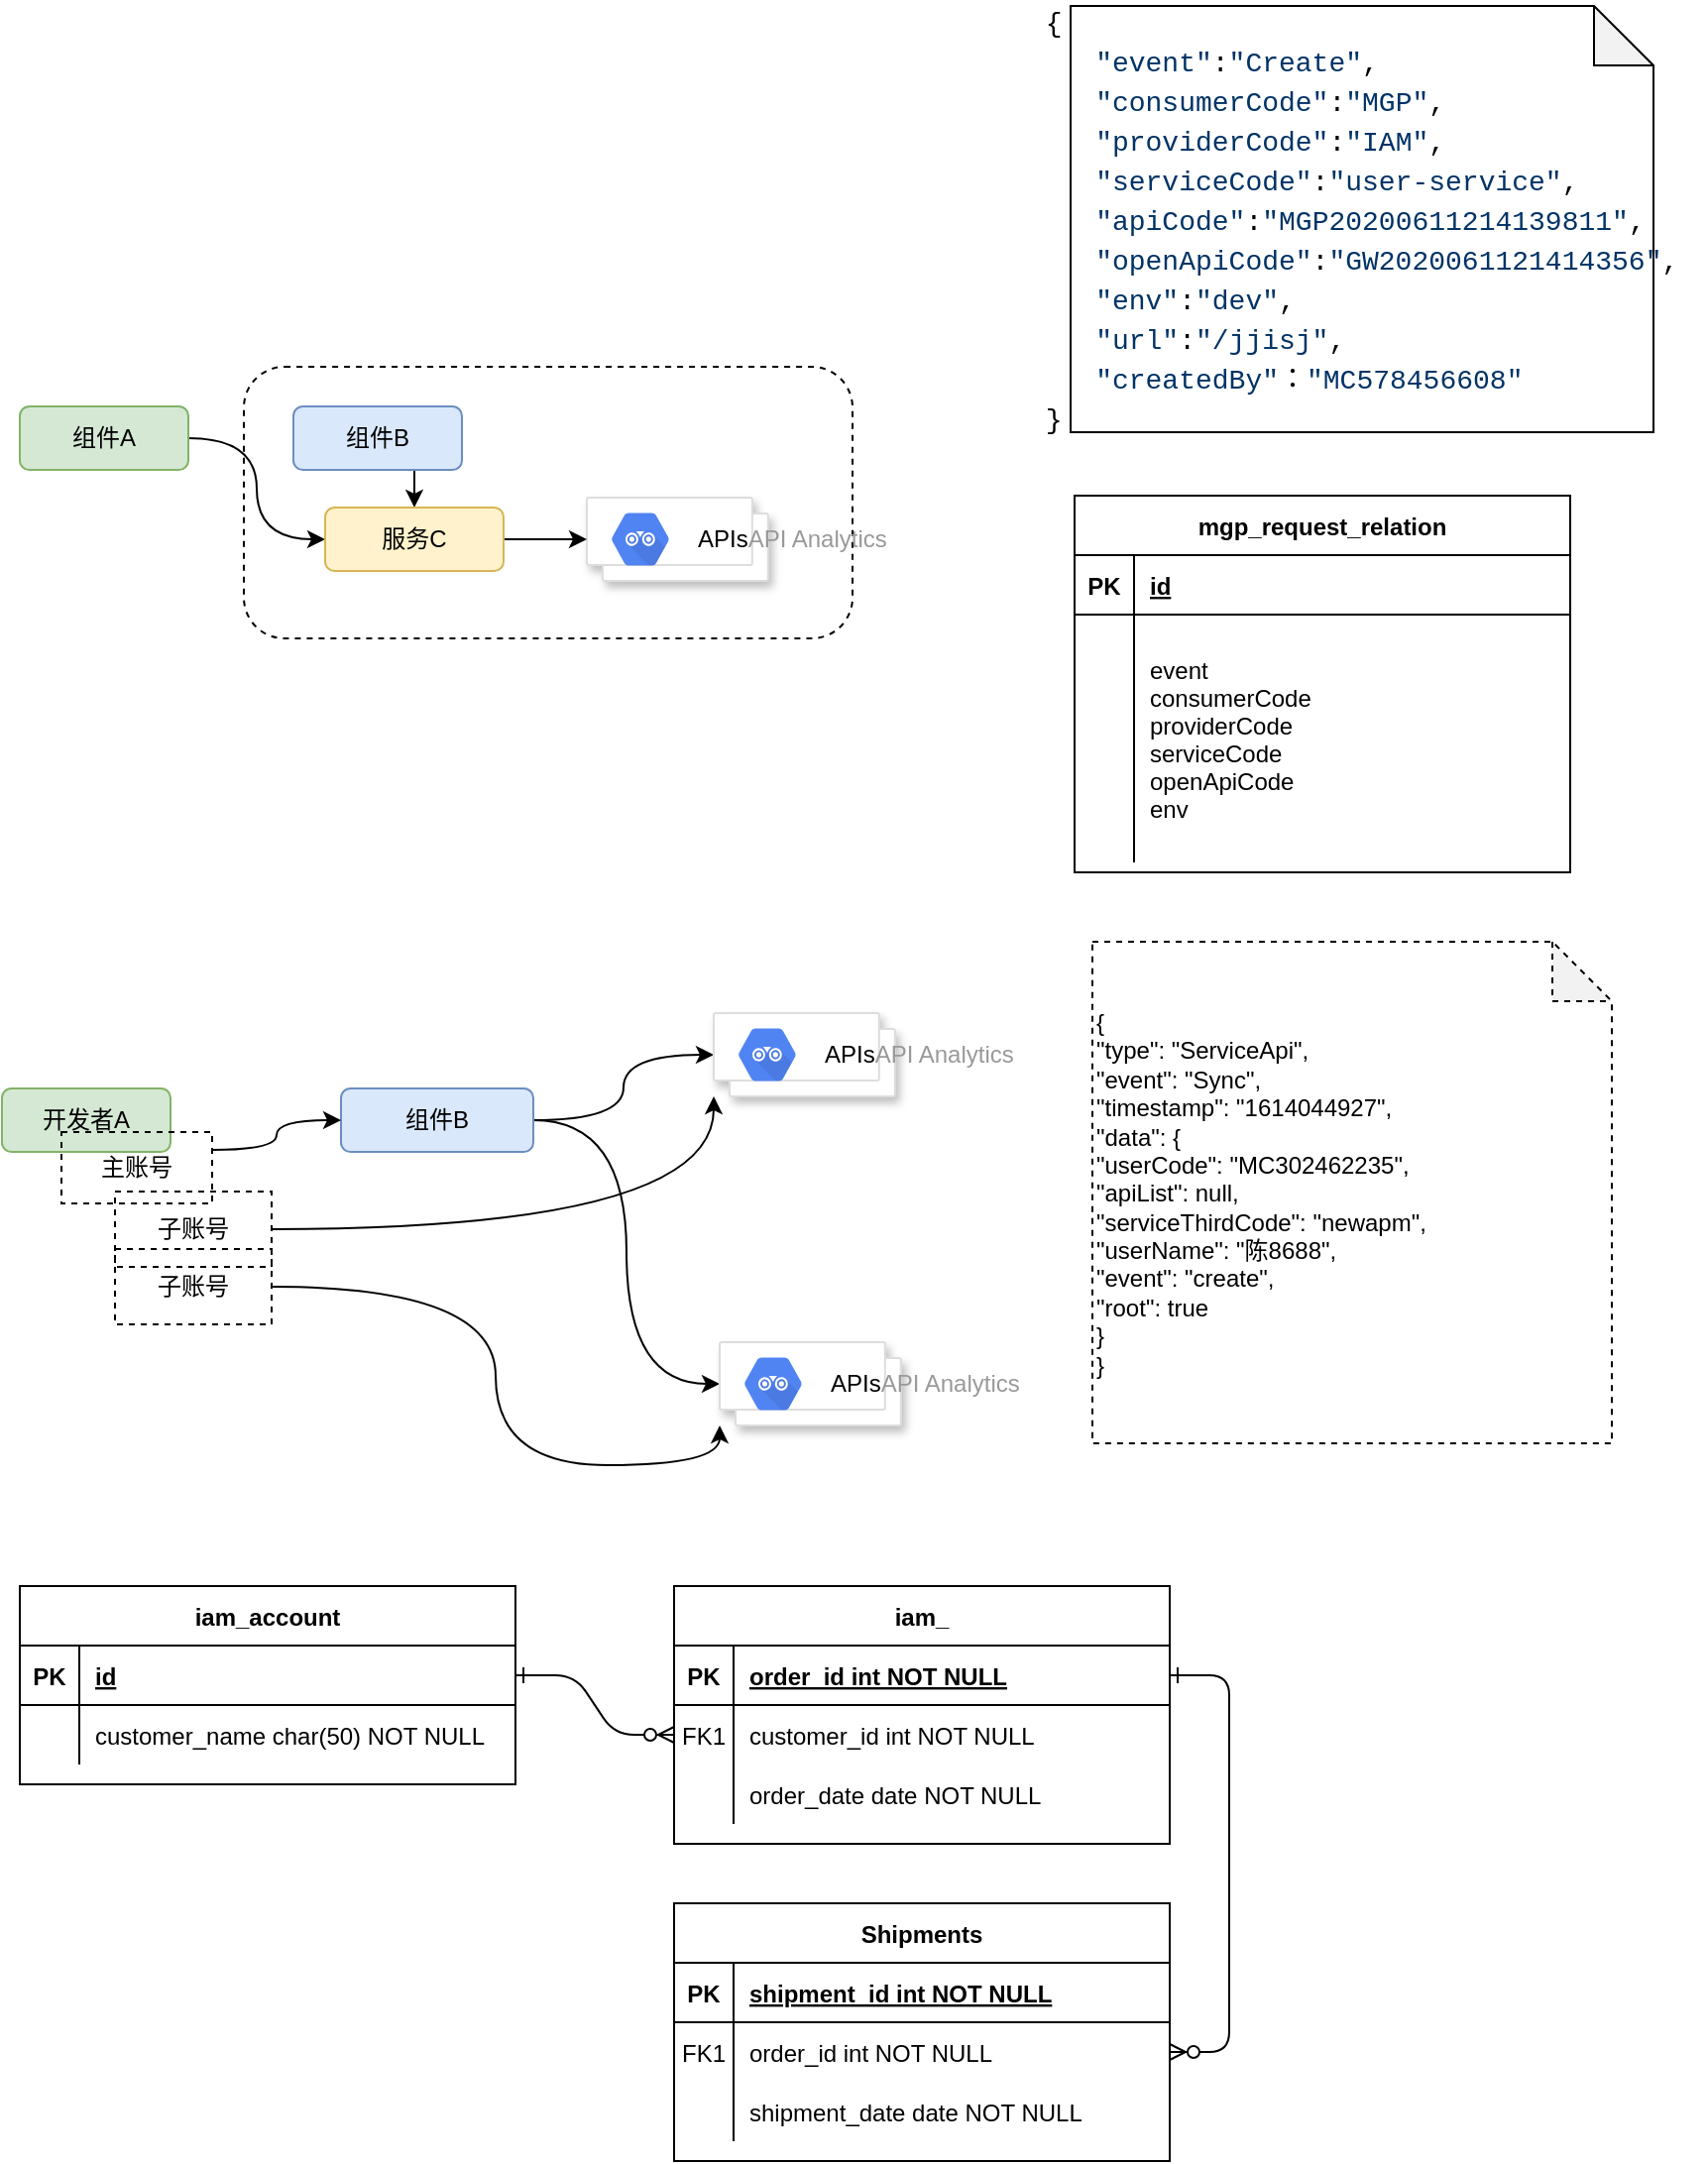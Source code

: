 <mxfile version="14.4.2" type="github">
  <diagram id="R2lEEEUBdFMjLlhIrx00" name="Page-1">
    <mxGraphModel dx="946" dy="957" grid="0" gridSize="10" guides="1" tooltips="1" connect="1" arrows="1" fold="1" page="0" pageScale="1" pageWidth="850" pageHeight="1100" math="0" shadow="0" extFonts="Permanent Marker^https://fonts.googleapis.com/css?family=Permanent+Marker">
      <root>
        <mxCell id="0" />
        <mxCell id="1" parent="0" />
        <mxCell id="GFCNHjRBVq-8XJuplZEM-17" value="" style="rounded=1;whiteSpace=wrap;html=1;fillColor=none;dashed=1;" vertex="1" parent="1">
          <mxGeometry x="157" y="12" width="307" height="137" as="geometry" />
        </mxCell>
        <mxCell id="C-vyLk0tnHw3VtMMgP7b-1" value="" style="edgeStyle=entityRelationEdgeStyle;endArrow=ERzeroToMany;startArrow=ERone;endFill=1;startFill=0;" parent="1" source="C-vyLk0tnHw3VtMMgP7b-24" target="C-vyLk0tnHw3VtMMgP7b-6" edge="1">
          <mxGeometry width="100" height="100" relative="1" as="geometry">
            <mxPoint x="264" y="1227" as="sourcePoint" />
            <mxPoint x="364" y="1127" as="targetPoint" />
          </mxGeometry>
        </mxCell>
        <mxCell id="C-vyLk0tnHw3VtMMgP7b-12" value="" style="edgeStyle=entityRelationEdgeStyle;endArrow=ERzeroToMany;startArrow=ERone;endFill=1;startFill=0;" parent="1" source="C-vyLk0tnHw3VtMMgP7b-3" target="C-vyLk0tnHw3VtMMgP7b-17" edge="1">
          <mxGeometry width="100" height="100" relative="1" as="geometry">
            <mxPoint x="324" y="687" as="sourcePoint" />
            <mxPoint x="384" y="712" as="targetPoint" />
          </mxGeometry>
        </mxCell>
        <mxCell id="C-vyLk0tnHw3VtMMgP7b-2" value="iam_" style="shape=table;startSize=30;container=1;collapsible=1;childLayout=tableLayout;fixedRows=1;rowLines=0;fontStyle=1;align=center;resizeLast=1;" parent="1" vertex="1">
          <mxGeometry x="374" y="627" width="250" height="130" as="geometry" />
        </mxCell>
        <mxCell id="C-vyLk0tnHw3VtMMgP7b-3" value="" style="shape=partialRectangle;collapsible=0;dropTarget=0;pointerEvents=0;fillColor=none;points=[[0,0.5],[1,0.5]];portConstraint=eastwest;top=0;left=0;right=0;bottom=1;" parent="C-vyLk0tnHw3VtMMgP7b-2" vertex="1">
          <mxGeometry y="30" width="250" height="30" as="geometry" />
        </mxCell>
        <mxCell id="C-vyLk0tnHw3VtMMgP7b-4" value="PK" style="shape=partialRectangle;overflow=hidden;connectable=0;fillColor=none;top=0;left=0;bottom=0;right=0;fontStyle=1;" parent="C-vyLk0tnHw3VtMMgP7b-3" vertex="1">
          <mxGeometry width="30" height="30" as="geometry" />
        </mxCell>
        <mxCell id="C-vyLk0tnHw3VtMMgP7b-5" value="order_id int NOT NULL " style="shape=partialRectangle;overflow=hidden;connectable=0;fillColor=none;top=0;left=0;bottom=0;right=0;align=left;spacingLeft=6;fontStyle=5;" parent="C-vyLk0tnHw3VtMMgP7b-3" vertex="1">
          <mxGeometry x="30" width="220" height="30" as="geometry" />
        </mxCell>
        <mxCell id="C-vyLk0tnHw3VtMMgP7b-6" value="" style="shape=partialRectangle;collapsible=0;dropTarget=0;pointerEvents=0;fillColor=none;points=[[0,0.5],[1,0.5]];portConstraint=eastwest;top=0;left=0;right=0;bottom=0;" parent="C-vyLk0tnHw3VtMMgP7b-2" vertex="1">
          <mxGeometry y="60" width="250" height="30" as="geometry" />
        </mxCell>
        <mxCell id="C-vyLk0tnHw3VtMMgP7b-7" value="FK1" style="shape=partialRectangle;overflow=hidden;connectable=0;fillColor=none;top=0;left=0;bottom=0;right=0;" parent="C-vyLk0tnHw3VtMMgP7b-6" vertex="1">
          <mxGeometry width="30" height="30" as="geometry" />
        </mxCell>
        <mxCell id="C-vyLk0tnHw3VtMMgP7b-8" value="customer_id int NOT NULL" style="shape=partialRectangle;overflow=hidden;connectable=0;fillColor=none;top=0;left=0;bottom=0;right=0;align=left;spacingLeft=6;" parent="C-vyLk0tnHw3VtMMgP7b-6" vertex="1">
          <mxGeometry x="30" width="220" height="30" as="geometry" />
        </mxCell>
        <mxCell id="C-vyLk0tnHw3VtMMgP7b-9" value="" style="shape=partialRectangle;collapsible=0;dropTarget=0;pointerEvents=0;fillColor=none;points=[[0,0.5],[1,0.5]];portConstraint=eastwest;top=0;left=0;right=0;bottom=0;" parent="C-vyLk0tnHw3VtMMgP7b-2" vertex="1">
          <mxGeometry y="90" width="250" height="30" as="geometry" />
        </mxCell>
        <mxCell id="C-vyLk0tnHw3VtMMgP7b-10" value="" style="shape=partialRectangle;overflow=hidden;connectable=0;fillColor=none;top=0;left=0;bottom=0;right=0;" parent="C-vyLk0tnHw3VtMMgP7b-9" vertex="1">
          <mxGeometry width="30" height="30" as="geometry" />
        </mxCell>
        <mxCell id="C-vyLk0tnHw3VtMMgP7b-11" value="order_date date NOT NULL" style="shape=partialRectangle;overflow=hidden;connectable=0;fillColor=none;top=0;left=0;bottom=0;right=0;align=left;spacingLeft=6;" parent="C-vyLk0tnHw3VtMMgP7b-9" vertex="1">
          <mxGeometry x="30" width="220" height="30" as="geometry" />
        </mxCell>
        <mxCell id="C-vyLk0tnHw3VtMMgP7b-13" value="Shipments" style="shape=table;startSize=30;container=1;collapsible=1;childLayout=tableLayout;fixedRows=1;rowLines=0;fontStyle=1;align=center;resizeLast=1;" parent="1" vertex="1">
          <mxGeometry x="374" y="787" width="250" height="130" as="geometry" />
        </mxCell>
        <mxCell id="C-vyLk0tnHw3VtMMgP7b-14" value="" style="shape=partialRectangle;collapsible=0;dropTarget=0;pointerEvents=0;fillColor=none;points=[[0,0.5],[1,0.5]];portConstraint=eastwest;top=0;left=0;right=0;bottom=1;" parent="C-vyLk0tnHw3VtMMgP7b-13" vertex="1">
          <mxGeometry y="30" width="250" height="30" as="geometry" />
        </mxCell>
        <mxCell id="C-vyLk0tnHw3VtMMgP7b-15" value="PK" style="shape=partialRectangle;overflow=hidden;connectable=0;fillColor=none;top=0;left=0;bottom=0;right=0;fontStyle=1;" parent="C-vyLk0tnHw3VtMMgP7b-14" vertex="1">
          <mxGeometry width="30" height="30" as="geometry" />
        </mxCell>
        <mxCell id="C-vyLk0tnHw3VtMMgP7b-16" value="shipment_id int NOT NULL " style="shape=partialRectangle;overflow=hidden;connectable=0;fillColor=none;top=0;left=0;bottom=0;right=0;align=left;spacingLeft=6;fontStyle=5;" parent="C-vyLk0tnHw3VtMMgP7b-14" vertex="1">
          <mxGeometry x="30" width="220" height="30" as="geometry" />
        </mxCell>
        <mxCell id="C-vyLk0tnHw3VtMMgP7b-17" value="" style="shape=partialRectangle;collapsible=0;dropTarget=0;pointerEvents=0;fillColor=none;points=[[0,0.5],[1,0.5]];portConstraint=eastwest;top=0;left=0;right=0;bottom=0;" parent="C-vyLk0tnHw3VtMMgP7b-13" vertex="1">
          <mxGeometry y="60" width="250" height="30" as="geometry" />
        </mxCell>
        <mxCell id="C-vyLk0tnHw3VtMMgP7b-18" value="FK1" style="shape=partialRectangle;overflow=hidden;connectable=0;fillColor=none;top=0;left=0;bottom=0;right=0;" parent="C-vyLk0tnHw3VtMMgP7b-17" vertex="1">
          <mxGeometry width="30" height="30" as="geometry" />
        </mxCell>
        <mxCell id="C-vyLk0tnHw3VtMMgP7b-19" value="order_id int NOT NULL" style="shape=partialRectangle;overflow=hidden;connectable=0;fillColor=none;top=0;left=0;bottom=0;right=0;align=left;spacingLeft=6;" parent="C-vyLk0tnHw3VtMMgP7b-17" vertex="1">
          <mxGeometry x="30" width="220" height="30" as="geometry" />
        </mxCell>
        <mxCell id="C-vyLk0tnHw3VtMMgP7b-20" value="" style="shape=partialRectangle;collapsible=0;dropTarget=0;pointerEvents=0;fillColor=none;points=[[0,0.5],[1,0.5]];portConstraint=eastwest;top=0;left=0;right=0;bottom=0;" parent="C-vyLk0tnHw3VtMMgP7b-13" vertex="1">
          <mxGeometry y="90" width="250" height="30" as="geometry" />
        </mxCell>
        <mxCell id="C-vyLk0tnHw3VtMMgP7b-21" value="" style="shape=partialRectangle;overflow=hidden;connectable=0;fillColor=none;top=0;left=0;bottom=0;right=0;" parent="C-vyLk0tnHw3VtMMgP7b-20" vertex="1">
          <mxGeometry width="30" height="30" as="geometry" />
        </mxCell>
        <mxCell id="C-vyLk0tnHw3VtMMgP7b-22" value="shipment_date date NOT NULL" style="shape=partialRectangle;overflow=hidden;connectable=0;fillColor=none;top=0;left=0;bottom=0;right=0;align=left;spacingLeft=6;" parent="C-vyLk0tnHw3VtMMgP7b-20" vertex="1">
          <mxGeometry x="30" width="220" height="30" as="geometry" />
        </mxCell>
        <mxCell id="C-vyLk0tnHw3VtMMgP7b-23" value="iam_account" style="shape=table;startSize=30;container=1;collapsible=1;childLayout=tableLayout;fixedRows=1;rowLines=0;fontStyle=1;align=center;resizeLast=1;" parent="1" vertex="1">
          <mxGeometry x="44" y="627" width="250" height="100" as="geometry" />
        </mxCell>
        <mxCell id="C-vyLk0tnHw3VtMMgP7b-24" value="" style="shape=partialRectangle;collapsible=0;dropTarget=0;pointerEvents=0;fillColor=none;points=[[0,0.5],[1,0.5]];portConstraint=eastwest;top=0;left=0;right=0;bottom=1;" parent="C-vyLk0tnHw3VtMMgP7b-23" vertex="1">
          <mxGeometry y="30" width="250" height="30" as="geometry" />
        </mxCell>
        <mxCell id="C-vyLk0tnHw3VtMMgP7b-25" value="PK" style="shape=partialRectangle;overflow=hidden;connectable=0;fillColor=none;top=0;left=0;bottom=0;right=0;fontStyle=1;" parent="C-vyLk0tnHw3VtMMgP7b-24" vertex="1">
          <mxGeometry width="30" height="30" as="geometry" />
        </mxCell>
        <mxCell id="C-vyLk0tnHw3VtMMgP7b-26" value="id" style="shape=partialRectangle;overflow=hidden;connectable=0;fillColor=none;top=0;left=0;bottom=0;right=0;align=left;spacingLeft=6;fontStyle=5;" parent="C-vyLk0tnHw3VtMMgP7b-24" vertex="1">
          <mxGeometry x="30" width="220" height="30" as="geometry" />
        </mxCell>
        <mxCell id="C-vyLk0tnHw3VtMMgP7b-27" value="" style="shape=partialRectangle;collapsible=0;dropTarget=0;pointerEvents=0;fillColor=none;points=[[0,0.5],[1,0.5]];portConstraint=eastwest;top=0;left=0;right=0;bottom=0;" parent="C-vyLk0tnHw3VtMMgP7b-23" vertex="1">
          <mxGeometry y="60" width="250" height="30" as="geometry" />
        </mxCell>
        <mxCell id="C-vyLk0tnHw3VtMMgP7b-28" value="" style="shape=partialRectangle;overflow=hidden;connectable=0;fillColor=none;top=0;left=0;bottom=0;right=0;" parent="C-vyLk0tnHw3VtMMgP7b-27" vertex="1">
          <mxGeometry width="30" height="30" as="geometry" />
        </mxCell>
        <mxCell id="C-vyLk0tnHw3VtMMgP7b-29" value="customer_name char(50) NOT NULL" style="shape=partialRectangle;overflow=hidden;connectable=0;fillColor=none;top=0;left=0;bottom=0;right=0;align=left;spacingLeft=6;" parent="C-vyLk0tnHw3VtMMgP7b-27" vertex="1">
          <mxGeometry x="30" width="220" height="30" as="geometry" />
        </mxCell>
        <mxCell id="GFCNHjRBVq-8XJuplZEM-13" style="edgeStyle=orthogonalEdgeStyle;orthogonalLoop=1;jettySize=auto;html=1;exitX=1;exitY=0.5;exitDx=0;exitDy=0;entryX=0;entryY=0.5;entryDx=0;entryDy=0;curved=1;" edge="1" parent="1" source="GFCNHjRBVq-8XJuplZEM-1" target="GFCNHjRBVq-8XJuplZEM-12">
          <mxGeometry relative="1" as="geometry" />
        </mxCell>
        <mxCell id="GFCNHjRBVq-8XJuplZEM-1" value="组件A" style="rounded=1;whiteSpace=wrap;html=1;fillColor=#d5e8d4;strokeColor=#82b366;" vertex="1" parent="1">
          <mxGeometry x="44" y="32" width="85" height="32" as="geometry" />
        </mxCell>
        <mxCell id="GFCNHjRBVq-8XJuplZEM-14" style="edgeStyle=orthogonalEdgeStyle;rounded=0;orthogonalLoop=1;jettySize=auto;html=1;exitX=0.5;exitY=1;exitDx=0;exitDy=0;entryX=0.5;entryY=0;entryDx=0;entryDy=0;" edge="1" parent="1" source="GFCNHjRBVq-8XJuplZEM-5" target="GFCNHjRBVq-8XJuplZEM-12">
          <mxGeometry relative="1" as="geometry" />
        </mxCell>
        <mxCell id="GFCNHjRBVq-8XJuplZEM-5" value="组件B" style="rounded=1;whiteSpace=wrap;html=1;fillColor=#dae8fc;strokeColor=#6c8ebf;" vertex="1" parent="1">
          <mxGeometry x="182" y="32" width="85" height="32" as="geometry" />
        </mxCell>
        <mxCell id="GFCNHjRBVq-8XJuplZEM-8" value="" style="shape=mxgraph.gcp2.doubleRect;strokeColor=#dddddd;shadow=1;strokeWidth=1;" vertex="1" parent="1">
          <mxGeometry x="330" y="78" width="91.41" height="42" as="geometry" />
        </mxCell>
        <mxCell id="GFCNHjRBVq-8XJuplZEM-9" value="&lt;font color=&quot;#000000&quot;&gt;APIs&lt;/font&gt;API Analytics" style="dashed=0;connectable=0;html=1;fillColor=#5184F3;strokeColor=none;shape=mxgraph.gcp2.hexIcon;prIcon=api_analytics;part=1;labelPosition=right;verticalLabelPosition=middle;align=left;verticalAlign=middle;spacingLeft=5;fontColor=#999999;fontSize=12;" vertex="1" parent="GFCNHjRBVq-8XJuplZEM-8">
          <mxGeometry y="0.5" width="44" height="39" relative="1" as="geometry">
            <mxPoint x="5" y="-19.5" as="offset" />
          </mxGeometry>
        </mxCell>
        <mxCell id="GFCNHjRBVq-8XJuplZEM-15" style="edgeStyle=orthogonalEdgeStyle;rounded=0;orthogonalLoop=1;jettySize=auto;html=1;" edge="1" parent="1" source="GFCNHjRBVq-8XJuplZEM-12" target="GFCNHjRBVq-8XJuplZEM-8">
          <mxGeometry relative="1" as="geometry" />
        </mxCell>
        <mxCell id="GFCNHjRBVq-8XJuplZEM-12" value="服务C" style="rounded=1;whiteSpace=wrap;html=1;fillColor=#fff2cc;strokeColor=#d6b656;" vertex="1" parent="1">
          <mxGeometry x="198" y="83" width="90" height="32" as="geometry" />
        </mxCell>
        <mxCell id="GFCNHjRBVq-8XJuplZEM-16" value="&lt;div class=&quot;line number1 index0 alt2&quot; style=&quot;margin: 0px ; padding: 0px 1em ; border-radius: 0px ; background-image: none ; border: 0px ; float: none ; height: auto ; line-height: 20px ; outline: 0px ; overflow: visible ; position: static ; text-align: left ; vertical-align: baseline ; width: auto ; box-sizing: content-box ; font-family: &amp;#34;consolas&amp;#34; , &amp;#34;bitstream vera sans mono&amp;#34; , &amp;#34;courier new&amp;#34; , &amp;#34;courier&amp;#34; , monospace ; font-size: 14px ; min-height: inherit ; color: rgb(51 , 51 , 51)&quot;&gt;&lt;code class=&quot;js plain&quot; style=&quot;font-family: &amp;#34;consolas&amp;#34; , &amp;#34;bitstream vera sans mono&amp;#34; , &amp;#34;courier new&amp;#34; , &amp;#34;courier&amp;#34; , monospace ; border-radius: 0px ; background: none ; border: 0px ; float: none ; height: auto ; line-height: 20px ; margin: 0px ; outline: 0px ; overflow: visible ; padding: 0px ; position: static ; vertical-align: baseline ; width: auto ; box-sizing: content-box ; min-height: inherit ; color: rgb(0 , 0 , 0)&quot;&gt;{&lt;/code&gt;&lt;/div&gt;&lt;div class=&quot;line number2 index1 alt1&quot; style=&quot;margin: 0px ; padding: 0px 1em ; border-radius: 0px ; background-image: none ; border: 0px ; float: none ; height: auto ; line-height: 20px ; outline: 0px ; overflow: visible ; position: static ; text-align: left ; vertical-align: baseline ; width: auto ; box-sizing: content-box ; font-family: &amp;#34;consolas&amp;#34; , &amp;#34;bitstream vera sans mono&amp;#34; , &amp;#34;courier new&amp;#34; , &amp;#34;courier&amp;#34; , monospace ; font-size: 14px ; min-height: inherit ; color: rgb(51 , 51 , 51)&quot;&gt;&lt;code class=&quot;js spaces&quot; style=&quot;font-family: &amp;#34;consolas&amp;#34; , &amp;#34;bitstream vera sans mono&amp;#34; , &amp;#34;courier new&amp;#34; , &amp;#34;courier&amp;#34; , monospace ; border-radius: 0px ; background: none ; border: 0px ; float: none ; height: auto ; line-height: 20px ; margin: 0px ; outline: 0px ; overflow: visible ; padding: 0px ; position: static ; vertical-align: baseline ; width: auto ; box-sizing: content-box ; min-height: inherit&quot;&gt;&amp;nbsp;&amp;nbsp;&amp;nbsp;&lt;/code&gt;&lt;code class=&quot;js string&quot; style=&quot;font-family: &amp;#34;consolas&amp;#34; , &amp;#34;bitstream vera sans mono&amp;#34; , &amp;#34;courier new&amp;#34; , &amp;#34;courier&amp;#34; , monospace ; border-radius: 0px ; background: none ; border: 0px ; float: none ; height: auto ; line-height: 20px ; margin: 0px ; outline: 0px ; overflow: visible ; padding: 0px ; position: static ; vertical-align: baseline ; width: auto ; box-sizing: content-box ; min-height: inherit ; color: rgb(0 , 51 , 102)&quot;&gt;&quot;event&quot;&lt;/code&gt;&lt;code class=&quot;js plain&quot; style=&quot;font-family: &amp;#34;consolas&amp;#34; , &amp;#34;bitstream vera sans mono&amp;#34; , &amp;#34;courier new&amp;#34; , &amp;#34;courier&amp;#34; , monospace ; border-radius: 0px ; background: none ; border: 0px ; float: none ; height: auto ; line-height: 20px ; margin: 0px ; outline: 0px ; overflow: visible ; padding: 0px ; position: static ; vertical-align: baseline ; width: auto ; box-sizing: content-box ; min-height: inherit ; color: rgb(0 , 0 , 0)&quot;&gt;:&lt;/code&gt;&lt;code class=&quot;js string&quot; style=&quot;font-family: &amp;#34;consolas&amp;#34; , &amp;#34;bitstream vera sans mono&amp;#34; , &amp;#34;courier new&amp;#34; , &amp;#34;courier&amp;#34; , monospace ; border-radius: 0px ; background: none ; border: 0px ; float: none ; height: auto ; line-height: 20px ; margin: 0px ; outline: 0px ; overflow: visible ; padding: 0px ; position: static ; vertical-align: baseline ; width: auto ; box-sizing: content-box ; min-height: inherit ; color: rgb(0 , 51 , 102)&quot;&gt;&quot;Create&quot;&lt;/code&gt;&lt;code class=&quot;js plain&quot; style=&quot;font-family: &amp;#34;consolas&amp;#34; , &amp;#34;bitstream vera sans mono&amp;#34; , &amp;#34;courier new&amp;#34; , &amp;#34;courier&amp;#34; , monospace ; border-radius: 0px ; background: none ; border: 0px ; float: none ; height: auto ; line-height: 20px ; margin: 0px ; outline: 0px ; overflow: visible ; padding: 0px ; position: static ; vertical-align: baseline ; width: auto ; box-sizing: content-box ; min-height: inherit ; color: rgb(0 , 0 , 0)&quot;&gt;,&lt;/code&gt;&lt;/div&gt;&lt;div class=&quot;line number3 index2 alt2&quot; style=&quot;margin: 0px ; padding: 0px 1em ; border-radius: 0px ; background-image: none ; border: 0px ; float: none ; height: auto ; line-height: 20px ; outline: 0px ; overflow: visible ; position: static ; text-align: left ; vertical-align: baseline ; width: auto ; box-sizing: content-box ; font-family: &amp;#34;consolas&amp;#34; , &amp;#34;bitstream vera sans mono&amp;#34; , &amp;#34;courier new&amp;#34; , &amp;#34;courier&amp;#34; , monospace ; font-size: 14px ; min-height: inherit ; color: rgb(51 , 51 , 51)&quot;&gt;&lt;code class=&quot;js spaces&quot; style=&quot;font-family: &amp;#34;consolas&amp;#34; , &amp;#34;bitstream vera sans mono&amp;#34; , &amp;#34;courier new&amp;#34; , &amp;#34;courier&amp;#34; , monospace ; border-radius: 0px ; background: none ; border: 0px ; float: none ; height: auto ; line-height: 20px ; margin: 0px ; outline: 0px ; overflow: visible ; padding: 0px ; position: static ; vertical-align: baseline ; width: auto ; box-sizing: content-box ; min-height: inherit&quot;&gt;&amp;nbsp;&amp;nbsp;&amp;nbsp;&lt;/code&gt;&lt;code class=&quot;js string&quot; style=&quot;font-family: &amp;#34;consolas&amp;#34; , &amp;#34;bitstream vera sans mono&amp;#34; , &amp;#34;courier new&amp;#34; , &amp;#34;courier&amp;#34; , monospace ; border-radius: 0px ; background: none ; border: 0px ; float: none ; height: auto ; line-height: 20px ; margin: 0px ; outline: 0px ; overflow: visible ; padding: 0px ; position: static ; vertical-align: baseline ; width: auto ; box-sizing: content-box ; min-height: inherit ; color: rgb(0 , 51 , 102)&quot;&gt;&quot;consumerCode&quot;&lt;/code&gt;&lt;code class=&quot;js plain&quot; style=&quot;font-family: &amp;#34;consolas&amp;#34; , &amp;#34;bitstream vera sans mono&amp;#34; , &amp;#34;courier new&amp;#34; , &amp;#34;courier&amp;#34; , monospace ; border-radius: 0px ; background: none ; border: 0px ; float: none ; height: auto ; line-height: 20px ; margin: 0px ; outline: 0px ; overflow: visible ; padding: 0px ; position: static ; vertical-align: baseline ; width: auto ; box-sizing: content-box ; min-height: inherit ; color: rgb(0 , 0 , 0)&quot;&gt;:&lt;/code&gt;&lt;code class=&quot;js string&quot; style=&quot;font-family: &amp;#34;consolas&amp;#34; , &amp;#34;bitstream vera sans mono&amp;#34; , &amp;#34;courier new&amp;#34; , &amp;#34;courier&amp;#34; , monospace ; border-radius: 0px ; background: none ; border: 0px ; float: none ; height: auto ; line-height: 20px ; margin: 0px ; outline: 0px ; overflow: visible ; padding: 0px ; position: static ; vertical-align: baseline ; width: auto ; box-sizing: content-box ; min-height: inherit ; color: rgb(0 , 51 , 102)&quot;&gt;&quot;MGP&quot;&lt;/code&gt;&lt;code class=&quot;js plain&quot; style=&quot;font-family: &amp;#34;consolas&amp;#34; , &amp;#34;bitstream vera sans mono&amp;#34; , &amp;#34;courier new&amp;#34; , &amp;#34;courier&amp;#34; , monospace ; border-radius: 0px ; background: none ; border: 0px ; float: none ; height: auto ; line-height: 20px ; margin: 0px ; outline: 0px ; overflow: visible ; padding: 0px ; position: static ; vertical-align: baseline ; width: auto ; box-sizing: content-box ; min-height: inherit ; color: rgb(0 , 0 , 0)&quot;&gt;,&lt;/code&gt;&lt;/div&gt;&lt;div class=&quot;line number4 index3 alt1&quot; style=&quot;margin: 0px ; padding: 0px 1em ; border-radius: 0px ; background-image: none ; border: 0px ; float: none ; height: auto ; line-height: 20px ; outline: 0px ; overflow: visible ; position: static ; text-align: left ; vertical-align: baseline ; width: auto ; box-sizing: content-box ; font-family: &amp;#34;consolas&amp;#34; , &amp;#34;bitstream vera sans mono&amp;#34; , &amp;#34;courier new&amp;#34; , &amp;#34;courier&amp;#34; , monospace ; font-size: 14px ; min-height: inherit ; color: rgb(51 , 51 , 51)&quot;&gt;&lt;code class=&quot;js spaces&quot; style=&quot;font-family: &amp;#34;consolas&amp;#34; , &amp;#34;bitstream vera sans mono&amp;#34; , &amp;#34;courier new&amp;#34; , &amp;#34;courier&amp;#34; , monospace ; border-radius: 0px ; background: none ; border: 0px ; float: none ; height: auto ; line-height: 20px ; margin: 0px ; outline: 0px ; overflow: visible ; padding: 0px ; position: static ; vertical-align: baseline ; width: auto ; box-sizing: content-box ; min-height: inherit&quot;&gt;&amp;nbsp;&amp;nbsp;&amp;nbsp;&lt;/code&gt;&lt;code class=&quot;js string&quot; style=&quot;font-family: &amp;#34;consolas&amp;#34; , &amp;#34;bitstream vera sans mono&amp;#34; , &amp;#34;courier new&amp;#34; , &amp;#34;courier&amp;#34; , monospace ; border-radius: 0px ; background: none ; border: 0px ; float: none ; height: auto ; line-height: 20px ; margin: 0px ; outline: 0px ; overflow: visible ; padding: 0px ; position: static ; vertical-align: baseline ; width: auto ; box-sizing: content-box ; min-height: inherit ; color: rgb(0 , 51 , 102)&quot;&gt;&quot;providerCode&quot;&lt;/code&gt;&lt;code class=&quot;js plain&quot; style=&quot;font-family: &amp;#34;consolas&amp;#34; , &amp;#34;bitstream vera sans mono&amp;#34; , &amp;#34;courier new&amp;#34; , &amp;#34;courier&amp;#34; , monospace ; border-radius: 0px ; background: none ; border: 0px ; float: none ; height: auto ; line-height: 20px ; margin: 0px ; outline: 0px ; overflow: visible ; padding: 0px ; position: static ; vertical-align: baseline ; width: auto ; box-sizing: content-box ; min-height: inherit ; color: rgb(0 , 0 , 0)&quot;&gt;:&lt;/code&gt;&lt;code class=&quot;js string&quot; style=&quot;font-family: &amp;#34;consolas&amp;#34; , &amp;#34;bitstream vera sans mono&amp;#34; , &amp;#34;courier new&amp;#34; , &amp;#34;courier&amp;#34; , monospace ; border-radius: 0px ; background: none ; border: 0px ; float: none ; height: auto ; line-height: 20px ; margin: 0px ; outline: 0px ; overflow: visible ; padding: 0px ; position: static ; vertical-align: baseline ; width: auto ; box-sizing: content-box ; min-height: inherit ; color: rgb(0 , 51 , 102)&quot;&gt;&quot;IAM&quot;&lt;/code&gt;&lt;code class=&quot;js plain&quot; style=&quot;font-family: &amp;#34;consolas&amp;#34; , &amp;#34;bitstream vera sans mono&amp;#34; , &amp;#34;courier new&amp;#34; , &amp;#34;courier&amp;#34; , monospace ; border-radius: 0px ; background: none ; border: 0px ; float: none ; height: auto ; line-height: 20px ; margin: 0px ; outline: 0px ; overflow: visible ; padding: 0px ; position: static ; vertical-align: baseline ; width: auto ; box-sizing: content-box ; min-height: inherit ; color: rgb(0 , 0 , 0)&quot;&gt;,&lt;/code&gt;&lt;/div&gt;&lt;div class=&quot;line number5 index4 alt2&quot; style=&quot;margin: 0px ; padding: 0px 1em ; border-radius: 0px ; background-image: none ; border: 0px ; float: none ; height: auto ; line-height: 20px ; outline: 0px ; overflow: visible ; position: static ; text-align: left ; vertical-align: baseline ; width: auto ; box-sizing: content-box ; font-family: &amp;#34;consolas&amp;#34; , &amp;#34;bitstream vera sans mono&amp;#34; , &amp;#34;courier new&amp;#34; , &amp;#34;courier&amp;#34; , monospace ; font-size: 14px ; min-height: inherit ; color: rgb(51 , 51 , 51)&quot;&gt;&lt;code class=&quot;js spaces&quot; style=&quot;font-family: &amp;#34;consolas&amp;#34; , &amp;#34;bitstream vera sans mono&amp;#34; , &amp;#34;courier new&amp;#34; , &amp;#34;courier&amp;#34; , monospace ; border-radius: 0px ; background: none ; border: 0px ; float: none ; height: auto ; line-height: 20px ; margin: 0px ; outline: 0px ; overflow: visible ; padding: 0px ; position: static ; vertical-align: baseline ; width: auto ; box-sizing: content-box ; min-height: inherit&quot;&gt;&amp;nbsp;&amp;nbsp;&amp;nbsp;&lt;/code&gt;&lt;code class=&quot;js string&quot; style=&quot;font-family: &amp;#34;consolas&amp;#34; , &amp;#34;bitstream vera sans mono&amp;#34; , &amp;#34;courier new&amp;#34; , &amp;#34;courier&amp;#34; , monospace ; border-radius: 0px ; background: none ; border: 0px ; float: none ; height: auto ; line-height: 20px ; margin: 0px ; outline: 0px ; overflow: visible ; padding: 0px ; position: static ; vertical-align: baseline ; width: auto ; box-sizing: content-box ; min-height: inherit ; color: rgb(0 , 51 , 102)&quot;&gt;&quot;serviceCode&quot;&lt;/code&gt;&lt;code class=&quot;js plain&quot; style=&quot;font-family: &amp;#34;consolas&amp;#34; , &amp;#34;bitstream vera sans mono&amp;#34; , &amp;#34;courier new&amp;#34; , &amp;#34;courier&amp;#34; , monospace ; border-radius: 0px ; background: none ; border: 0px ; float: none ; height: auto ; line-height: 20px ; margin: 0px ; outline: 0px ; overflow: visible ; padding: 0px ; position: static ; vertical-align: baseline ; width: auto ; box-sizing: content-box ; min-height: inherit ; color: rgb(0 , 0 , 0)&quot;&gt;:&lt;/code&gt;&lt;code class=&quot;js string&quot; style=&quot;font-family: &amp;#34;consolas&amp;#34; , &amp;#34;bitstream vera sans mono&amp;#34; , &amp;#34;courier new&amp;#34; , &amp;#34;courier&amp;#34; , monospace ; border-radius: 0px ; background: none ; border: 0px ; float: none ; height: auto ; line-height: 20px ; margin: 0px ; outline: 0px ; overflow: visible ; padding: 0px ; position: static ; vertical-align: baseline ; width: auto ; box-sizing: content-box ; min-height: inherit ; color: rgb(0 , 51 , 102)&quot;&gt;&quot;user-service&quot;&lt;/code&gt;&lt;code class=&quot;js plain&quot; style=&quot;font-family: &amp;#34;consolas&amp;#34; , &amp;#34;bitstream vera sans mono&amp;#34; , &amp;#34;courier new&amp;#34; , &amp;#34;courier&amp;#34; , monospace ; border-radius: 0px ; background: none ; border: 0px ; float: none ; height: auto ; line-height: 20px ; margin: 0px ; outline: 0px ; overflow: visible ; padding: 0px ; position: static ; vertical-align: baseline ; width: auto ; box-sizing: content-box ; min-height: inherit ; color: rgb(0 , 0 , 0)&quot;&gt;,&lt;/code&gt;&lt;/div&gt;&lt;div class=&quot;line number6 index5 alt1&quot; style=&quot;margin: 0px ; padding: 0px 1em ; border-radius: 0px ; background-image: none ; border: 0px ; float: none ; height: auto ; line-height: 20px ; outline: 0px ; overflow: visible ; position: static ; text-align: left ; vertical-align: baseline ; width: auto ; box-sizing: content-box ; font-family: &amp;#34;consolas&amp;#34; , &amp;#34;bitstream vera sans mono&amp;#34; , &amp;#34;courier new&amp;#34; , &amp;#34;courier&amp;#34; , monospace ; font-size: 14px ; min-height: inherit ; color: rgb(51 , 51 , 51)&quot;&gt;&lt;code class=&quot;js spaces&quot; style=&quot;font-family: &amp;#34;consolas&amp;#34; , &amp;#34;bitstream vera sans mono&amp;#34; , &amp;#34;courier new&amp;#34; , &amp;#34;courier&amp;#34; , monospace ; border-radius: 0px ; background: none ; border: 0px ; float: none ; height: auto ; line-height: 20px ; margin: 0px ; outline: 0px ; overflow: visible ; padding: 0px ; position: static ; vertical-align: baseline ; width: auto ; box-sizing: content-box ; min-height: inherit&quot;&gt;&amp;nbsp;&amp;nbsp;&amp;nbsp;&lt;/code&gt;&lt;code class=&quot;js string&quot; style=&quot;font-family: &amp;#34;consolas&amp;#34; , &amp;#34;bitstream vera sans mono&amp;#34; , &amp;#34;courier new&amp;#34; , &amp;#34;courier&amp;#34; , monospace ; border-radius: 0px ; background: none ; border: 0px ; float: none ; height: auto ; line-height: 20px ; margin: 0px ; outline: 0px ; overflow: visible ; padding: 0px ; position: static ; vertical-align: baseline ; width: auto ; box-sizing: content-box ; min-height: inherit ; color: rgb(0 , 51 , 102)&quot;&gt;&quot;apiCode&quot;&lt;/code&gt;&lt;code class=&quot;js plain&quot; style=&quot;font-family: &amp;#34;consolas&amp;#34; , &amp;#34;bitstream vera sans mono&amp;#34; , &amp;#34;courier new&amp;#34; , &amp;#34;courier&amp;#34; , monospace ; border-radius: 0px ; background: none ; border: 0px ; float: none ; height: auto ; line-height: 20px ; margin: 0px ; outline: 0px ; overflow: visible ; padding: 0px ; position: static ; vertical-align: baseline ; width: auto ; box-sizing: content-box ; min-height: inherit ; color: rgb(0 , 0 , 0)&quot;&gt;:&lt;/code&gt;&lt;code class=&quot;js string&quot; style=&quot;font-family: &amp;#34;consolas&amp;#34; , &amp;#34;bitstream vera sans mono&amp;#34; , &amp;#34;courier new&amp;#34; , &amp;#34;courier&amp;#34; , monospace ; border-radius: 0px ; background: none ; border: 0px ; float: none ; height: auto ; line-height: 20px ; margin: 0px ; outline: 0px ; overflow: visible ; padding: 0px ; position: static ; vertical-align: baseline ; width: auto ; box-sizing: content-box ; min-height: inherit ; color: rgb(0 , 51 , 102)&quot;&gt;&quot;MGP20200611214139811&quot;&lt;/code&gt;&lt;code class=&quot;js plain&quot; style=&quot;font-family: &amp;#34;consolas&amp;#34; , &amp;#34;bitstream vera sans mono&amp;#34; , &amp;#34;courier new&amp;#34; , &amp;#34;courier&amp;#34; , monospace ; border-radius: 0px ; background: none ; border: 0px ; float: none ; height: auto ; line-height: 20px ; margin: 0px ; outline: 0px ; overflow: visible ; padding: 0px ; position: static ; vertical-align: baseline ; width: auto ; box-sizing: content-box ; min-height: inherit ; color: rgb(0 , 0 , 0)&quot;&gt;,&lt;/code&gt;&lt;/div&gt;&lt;div class=&quot;line number7 index6 alt2&quot; style=&quot;margin: 0px ; padding: 0px 1em ; border-radius: 0px ; background-image: none ; border: 0px ; float: none ; height: auto ; line-height: 20px ; outline: 0px ; overflow: visible ; position: static ; text-align: left ; vertical-align: baseline ; width: auto ; box-sizing: content-box ; font-family: &amp;#34;consolas&amp;#34; , &amp;#34;bitstream vera sans mono&amp;#34; , &amp;#34;courier new&amp;#34; , &amp;#34;courier&amp;#34; , monospace ; font-size: 14px ; min-height: inherit ; color: rgb(51 , 51 , 51)&quot;&gt;&lt;code class=&quot;js spaces&quot; style=&quot;font-family: &amp;#34;consolas&amp;#34; , &amp;#34;bitstream vera sans mono&amp;#34; , &amp;#34;courier new&amp;#34; , &amp;#34;courier&amp;#34; , monospace ; border-radius: 0px ; background: none ; border: 0px ; float: none ; height: auto ; line-height: 20px ; margin: 0px ; outline: 0px ; overflow: visible ; padding: 0px ; position: static ; vertical-align: baseline ; width: auto ; box-sizing: content-box ; min-height: inherit&quot;&gt;&amp;nbsp;&amp;nbsp;&amp;nbsp;&lt;/code&gt;&lt;code class=&quot;js string&quot; style=&quot;font-family: &amp;#34;consolas&amp;#34; , &amp;#34;bitstream vera sans mono&amp;#34; , &amp;#34;courier new&amp;#34; , &amp;#34;courier&amp;#34; , monospace ; border-radius: 0px ; background: none ; border: 0px ; float: none ; height: auto ; line-height: 20px ; margin: 0px ; outline: 0px ; overflow: visible ; padding: 0px ; position: static ; vertical-align: baseline ; width: auto ; box-sizing: content-box ; min-height: inherit ; color: rgb(0 , 51 , 102)&quot;&gt;&quot;openApiCode&quot;&lt;/code&gt;&lt;code class=&quot;js plain&quot; style=&quot;font-family: &amp;#34;consolas&amp;#34; , &amp;#34;bitstream vera sans mono&amp;#34; , &amp;#34;courier new&amp;#34; , &amp;#34;courier&amp;#34; , monospace ; border-radius: 0px ; background: none ; border: 0px ; float: none ; height: auto ; line-height: 20px ; margin: 0px ; outline: 0px ; overflow: visible ; padding: 0px ; position: static ; vertical-align: baseline ; width: auto ; box-sizing: content-box ; min-height: inherit ; color: rgb(0 , 0 , 0)&quot;&gt;:&lt;/code&gt;&lt;code class=&quot;js string&quot; style=&quot;font-family: &amp;#34;consolas&amp;#34; , &amp;#34;bitstream vera sans mono&amp;#34; , &amp;#34;courier new&amp;#34; , &amp;#34;courier&amp;#34; , monospace ; border-radius: 0px ; background: none ; border: 0px ; float: none ; height: auto ; line-height: 20px ; margin: 0px ; outline: 0px ; overflow: visible ; padding: 0px ; position: static ; vertical-align: baseline ; width: auto ; box-sizing: content-box ; min-height: inherit ; color: rgb(0 , 51 , 102)&quot;&gt;&quot;GW2020061121414356&quot;&lt;/code&gt;&lt;code class=&quot;js plain&quot; style=&quot;font-family: &amp;#34;consolas&amp;#34; , &amp;#34;bitstream vera sans mono&amp;#34; , &amp;#34;courier new&amp;#34; , &amp;#34;courier&amp;#34; , monospace ; border-radius: 0px ; background: none ; border: 0px ; float: none ; height: auto ; line-height: 20px ; margin: 0px ; outline: 0px ; overflow: visible ; padding: 0px ; position: static ; vertical-align: baseline ; width: auto ; box-sizing: content-box ; min-height: inherit ; color: rgb(0 , 0 , 0)&quot;&gt;,&lt;/code&gt;&lt;/div&gt;&lt;div class=&quot;line number8 index7 alt1&quot; style=&quot;margin: 0px ; padding: 0px 1em ; border-radius: 0px ; background-image: none ; border: 0px ; float: none ; height: auto ; line-height: 20px ; outline: 0px ; overflow: visible ; position: static ; text-align: left ; vertical-align: baseline ; width: auto ; box-sizing: content-box ; font-family: &amp;#34;consolas&amp;#34; , &amp;#34;bitstream vera sans mono&amp;#34; , &amp;#34;courier new&amp;#34; , &amp;#34;courier&amp;#34; , monospace ; font-size: 14px ; min-height: inherit ; color: rgb(51 , 51 , 51)&quot;&gt;&lt;code class=&quot;js spaces&quot; style=&quot;font-family: &amp;#34;consolas&amp;#34; , &amp;#34;bitstream vera sans mono&amp;#34; , &amp;#34;courier new&amp;#34; , &amp;#34;courier&amp;#34; , monospace ; border-radius: 0px ; background: none ; border: 0px ; float: none ; height: auto ; line-height: 20px ; margin: 0px ; outline: 0px ; overflow: visible ; padding: 0px ; position: static ; vertical-align: baseline ; width: auto ; box-sizing: content-box ; min-height: inherit&quot;&gt;&amp;nbsp;&amp;nbsp;&amp;nbsp;&lt;/code&gt;&lt;code class=&quot;js string&quot; style=&quot;font-family: &amp;#34;consolas&amp;#34; , &amp;#34;bitstream vera sans mono&amp;#34; , &amp;#34;courier new&amp;#34; , &amp;#34;courier&amp;#34; , monospace ; border-radius: 0px ; background: none ; border: 0px ; float: none ; height: auto ; line-height: 20px ; margin: 0px ; outline: 0px ; overflow: visible ; padding: 0px ; position: static ; vertical-align: baseline ; width: auto ; box-sizing: content-box ; min-height: inherit ; color: rgb(0 , 51 , 102)&quot;&gt;&quot;env&quot;&lt;/code&gt;&lt;code class=&quot;js plain&quot; style=&quot;font-family: &amp;#34;consolas&amp;#34; , &amp;#34;bitstream vera sans mono&amp;#34; , &amp;#34;courier new&amp;#34; , &amp;#34;courier&amp;#34; , monospace ; border-radius: 0px ; background: none ; border: 0px ; float: none ; height: auto ; line-height: 20px ; margin: 0px ; outline: 0px ; overflow: visible ; padding: 0px ; position: static ; vertical-align: baseline ; width: auto ; box-sizing: content-box ; min-height: inherit ; color: rgb(0 , 0 , 0)&quot;&gt;:&lt;/code&gt;&lt;code class=&quot;js string&quot; style=&quot;font-family: &amp;#34;consolas&amp;#34; , &amp;#34;bitstream vera sans mono&amp;#34; , &amp;#34;courier new&amp;#34; , &amp;#34;courier&amp;#34; , monospace ; border-radius: 0px ; background: none ; border: 0px ; float: none ; height: auto ; line-height: 20px ; margin: 0px ; outline: 0px ; overflow: visible ; padding: 0px ; position: static ; vertical-align: baseline ; width: auto ; box-sizing: content-box ; min-height: inherit ; color: rgb(0 , 51 , 102)&quot;&gt;&quot;dev&quot;&lt;/code&gt;&lt;code class=&quot;js plain&quot; style=&quot;font-family: &amp;#34;consolas&amp;#34; , &amp;#34;bitstream vera sans mono&amp;#34; , &amp;#34;courier new&amp;#34; , &amp;#34;courier&amp;#34; , monospace ; border-radius: 0px ; background: none ; border: 0px ; float: none ; height: auto ; line-height: 20px ; margin: 0px ; outline: 0px ; overflow: visible ; padding: 0px ; position: static ; vertical-align: baseline ; width: auto ; box-sizing: content-box ; min-height: inherit ; color: rgb(0 , 0 , 0)&quot;&gt;,&lt;/code&gt;&lt;/div&gt;&lt;div class=&quot;line number9 index8 alt2&quot; style=&quot;margin: 0px ; padding: 0px 1em ; border-radius: 0px ; background-image: none ; border: 0px ; float: none ; height: auto ; line-height: 20px ; outline: 0px ; overflow: visible ; position: static ; text-align: left ; vertical-align: baseline ; width: auto ; box-sizing: content-box ; font-family: &amp;#34;consolas&amp;#34; , &amp;#34;bitstream vera sans mono&amp;#34; , &amp;#34;courier new&amp;#34; , &amp;#34;courier&amp;#34; , monospace ; font-size: 14px ; min-height: inherit ; color: rgb(51 , 51 , 51)&quot;&gt;&lt;code class=&quot;js spaces&quot; style=&quot;font-family: &amp;#34;consolas&amp;#34; , &amp;#34;bitstream vera sans mono&amp;#34; , &amp;#34;courier new&amp;#34; , &amp;#34;courier&amp;#34; , monospace ; border-radius: 0px ; background: none ; border: 0px ; float: none ; height: auto ; line-height: 20px ; margin: 0px ; outline: 0px ; overflow: visible ; padding: 0px ; position: static ; vertical-align: baseline ; width: auto ; box-sizing: content-box ; min-height: inherit&quot;&gt;&amp;nbsp;&amp;nbsp;&amp;nbsp;&lt;/code&gt;&lt;code class=&quot;js string&quot; style=&quot;font-family: &amp;#34;consolas&amp;#34; , &amp;#34;bitstream vera sans mono&amp;#34; , &amp;#34;courier new&amp;#34; , &amp;#34;courier&amp;#34; , monospace ; border-radius: 0px ; background: none ; border: 0px ; float: none ; height: auto ; line-height: 20px ; margin: 0px ; outline: 0px ; overflow: visible ; padding: 0px ; position: static ; vertical-align: baseline ; width: auto ; box-sizing: content-box ; min-height: inherit ; color: rgb(0 , 51 , 102)&quot;&gt;&quot;url&quot;&lt;/code&gt;&lt;code class=&quot;js plain&quot; style=&quot;font-family: &amp;#34;consolas&amp;#34; , &amp;#34;bitstream vera sans mono&amp;#34; , &amp;#34;courier new&amp;#34; , &amp;#34;courier&amp;#34; , monospace ; border-radius: 0px ; background: none ; border: 0px ; float: none ; height: auto ; line-height: 20px ; margin: 0px ; outline: 0px ; overflow: visible ; padding: 0px ; position: static ; vertical-align: baseline ; width: auto ; box-sizing: content-box ; min-height: inherit ; color: rgb(0 , 0 , 0)&quot;&gt;:&lt;/code&gt;&lt;code class=&quot;js string&quot; style=&quot;font-family: &amp;#34;consolas&amp;#34; , &amp;#34;bitstream vera sans mono&amp;#34; , &amp;#34;courier new&amp;#34; , &amp;#34;courier&amp;#34; , monospace ; border-radius: 0px ; background: none ; border: 0px ; float: none ; height: auto ; line-height: 20px ; margin: 0px ; outline: 0px ; overflow: visible ; padding: 0px ; position: static ; vertical-align: baseline ; width: auto ; box-sizing: content-box ; min-height: inherit ; color: rgb(0 , 51 , 102)&quot;&gt;&quot;/jjisj&quot;&lt;/code&gt;&lt;code class=&quot;js plain&quot; style=&quot;font-family: &amp;#34;consolas&amp;#34; , &amp;#34;bitstream vera sans mono&amp;#34; , &amp;#34;courier new&amp;#34; , &amp;#34;courier&amp;#34; , monospace ; border-radius: 0px ; background: none ; border: 0px ; float: none ; height: auto ; line-height: 20px ; margin: 0px ; outline: 0px ; overflow: visible ; padding: 0px ; position: static ; vertical-align: baseline ; width: auto ; box-sizing: content-box ; min-height: inherit ; color: rgb(0 , 0 , 0)&quot;&gt;,&lt;/code&gt;&lt;/div&gt;&lt;div class=&quot;line number10 index9 alt1&quot; style=&quot;margin: 0px ; padding: 0px 1em ; border-radius: 0px ; background-image: none ; border: 0px ; float: none ; height: auto ; line-height: 20px ; outline: 0px ; overflow: visible ; position: static ; text-align: left ; vertical-align: baseline ; width: auto ; box-sizing: content-box ; font-family: &amp;#34;consolas&amp;#34; , &amp;#34;bitstream vera sans mono&amp;#34; , &amp;#34;courier new&amp;#34; , &amp;#34;courier&amp;#34; , monospace ; font-size: 14px ; min-height: inherit ; color: rgb(51 , 51 , 51)&quot;&gt;&lt;code class=&quot;js spaces&quot; style=&quot;font-family: &amp;#34;consolas&amp;#34; , &amp;#34;bitstream vera sans mono&amp;#34; , &amp;#34;courier new&amp;#34; , &amp;#34;courier&amp;#34; , monospace ; border-radius: 0px ; background: none ; border: 0px ; float: none ; height: auto ; line-height: 20px ; margin: 0px ; outline: 0px ; overflow: visible ; padding: 0px ; position: static ; vertical-align: baseline ; width: auto ; box-sizing: content-box ; min-height: inherit&quot;&gt;&amp;nbsp;&amp;nbsp;&amp;nbsp;&lt;/code&gt;&lt;code class=&quot;js string&quot; style=&quot;font-family: &amp;#34;consolas&amp;#34; , &amp;#34;bitstream vera sans mono&amp;#34; , &amp;#34;courier new&amp;#34; , &amp;#34;courier&amp;#34; , monospace ; border-radius: 0px ; background: none ; border: 0px ; float: none ; height: auto ; line-height: 20px ; margin: 0px ; outline: 0px ; overflow: visible ; padding: 0px ; position: static ; vertical-align: baseline ; width: auto ; box-sizing: content-box ; min-height: inherit ; color: rgb(0 , 51 , 102)&quot;&gt;&quot;createdBy&quot;&lt;/code&gt;&lt;code class=&quot;js plain&quot; style=&quot;font-family: &amp;#34;consolas&amp;#34; , &amp;#34;bitstream vera sans mono&amp;#34; , &amp;#34;courier new&amp;#34; , &amp;#34;courier&amp;#34; , monospace ; border-radius: 0px ; background: none ; border: 0px ; float: none ; height: auto ; line-height: 20px ; margin: 0px ; outline: 0px ; overflow: visible ; padding: 0px ; position: static ; vertical-align: baseline ; width: auto ; box-sizing: content-box ; min-height: inherit ; color: rgb(0 , 0 , 0)&quot;&gt;：&lt;/code&gt;&lt;code class=&quot;js string&quot; style=&quot;font-family: &amp;#34;consolas&amp;#34; , &amp;#34;bitstream vera sans mono&amp;#34; , &amp;#34;courier new&amp;#34; , &amp;#34;courier&amp;#34; , monospace ; border-radius: 0px ; background: none ; border: 0px ; float: none ; height: auto ; line-height: 20px ; margin: 0px ; outline: 0px ; overflow: visible ; padding: 0px ; position: static ; vertical-align: baseline ; width: auto ; box-sizing: content-box ; min-height: inherit ; color: rgb(0 , 51 , 102)&quot;&gt;&quot;MC578456608&quot;&lt;/code&gt;&lt;/div&gt;&lt;div class=&quot;line number11 index10 alt2&quot; style=&quot;margin: 0px ; padding: 0px 1em ; border-radius: 0px ; background-image: none ; border: 0px ; float: none ; height: auto ; line-height: 20px ; outline: 0px ; overflow: visible ; position: static ; text-align: left ; vertical-align: baseline ; width: auto ; box-sizing: content-box ; font-family: &amp;#34;consolas&amp;#34; , &amp;#34;bitstream vera sans mono&amp;#34; , &amp;#34;courier new&amp;#34; , &amp;#34;courier&amp;#34; , monospace ; font-size: 14px ; min-height: inherit ; color: rgb(51 , 51 , 51)&quot;&gt;&lt;code class=&quot;js plain&quot; style=&quot;font-family: &amp;#34;consolas&amp;#34; , &amp;#34;bitstream vera sans mono&amp;#34; , &amp;#34;courier new&amp;#34; , &amp;#34;courier&amp;#34; , monospace ; border-radius: 0px ; background: none ; border: 0px ; float: none ; height: auto ; line-height: 20px ; margin: 0px ; outline: 0px ; overflow: visible ; padding: 0px ; position: static ; vertical-align: baseline ; width: auto ; box-sizing: content-box ; min-height: inherit ; color: rgb(0 , 0 , 0)&quot;&gt;}&lt;/code&gt;&lt;/div&gt;" style="shape=note;whiteSpace=wrap;html=1;backgroundOutline=1;darkOpacity=0.05;" vertex="1" parent="1">
          <mxGeometry x="574" y="-170" width="294" height="215" as="geometry" />
        </mxCell>
        <mxCell id="GFCNHjRBVq-8XJuplZEM-19" value="mgp_request_relation" style="shape=table;startSize=30;container=1;collapsible=1;childLayout=tableLayout;fixedRows=1;rowLines=0;fontStyle=1;align=center;resizeLast=1;" vertex="1" parent="1">
          <mxGeometry x="576" y="77" width="250" height="190" as="geometry" />
        </mxCell>
        <mxCell id="GFCNHjRBVq-8XJuplZEM-20" value="" style="shape=partialRectangle;collapsible=0;dropTarget=0;pointerEvents=0;fillColor=none;points=[[0,0.5],[1,0.5]];portConstraint=eastwest;top=0;left=0;right=0;bottom=1;" vertex="1" parent="GFCNHjRBVq-8XJuplZEM-19">
          <mxGeometry y="30" width="250" height="30" as="geometry" />
        </mxCell>
        <mxCell id="GFCNHjRBVq-8XJuplZEM-21" value="PK" style="shape=partialRectangle;overflow=hidden;connectable=0;fillColor=none;top=0;left=0;bottom=0;right=0;fontStyle=1;" vertex="1" parent="GFCNHjRBVq-8XJuplZEM-20">
          <mxGeometry width="30" height="30" as="geometry" />
        </mxCell>
        <mxCell id="GFCNHjRBVq-8XJuplZEM-22" value="id" style="shape=partialRectangle;overflow=hidden;connectable=0;fillColor=none;top=0;left=0;bottom=0;right=0;align=left;spacingLeft=6;fontStyle=5;" vertex="1" parent="GFCNHjRBVq-8XJuplZEM-20">
          <mxGeometry x="30" width="220" height="30" as="geometry" />
        </mxCell>
        <mxCell id="GFCNHjRBVq-8XJuplZEM-23" value="" style="shape=partialRectangle;collapsible=0;dropTarget=0;pointerEvents=0;fillColor=none;points=[[0,0.5],[1,0.5]];portConstraint=eastwest;top=0;left=0;right=0;bottom=0;" vertex="1" parent="GFCNHjRBVq-8XJuplZEM-19">
          <mxGeometry y="60" width="250" height="125" as="geometry" />
        </mxCell>
        <mxCell id="GFCNHjRBVq-8XJuplZEM-24" value="" style="shape=partialRectangle;overflow=hidden;connectable=0;fillColor=none;top=0;left=0;bottom=0;right=0;" vertex="1" parent="GFCNHjRBVq-8XJuplZEM-23">
          <mxGeometry width="30" height="125" as="geometry" />
        </mxCell>
        <mxCell id="GFCNHjRBVq-8XJuplZEM-25" value="event&#xa;consumerCode&#xa;providerCode&#xa;serviceCode&#xa;openApiCode&#xa;env" style="shape=partialRectangle;overflow=hidden;connectable=0;fillColor=none;top=0;left=0;bottom=0;right=0;align=left;spacingLeft=6;" vertex="1" parent="GFCNHjRBVq-8XJuplZEM-23">
          <mxGeometry x="30" width="220" height="125" as="geometry" />
        </mxCell>
        <mxCell id="GFCNHjRBVq-8XJuplZEM-27" value="开发者A" style="rounded=1;whiteSpace=wrap;html=1;fillColor=#d5e8d4;strokeColor=#82b366;" vertex="1" parent="1">
          <mxGeometry x="35" y="376" width="85" height="32" as="geometry" />
        </mxCell>
        <mxCell id="GFCNHjRBVq-8XJuplZEM-34" style="edgeStyle=orthogonalEdgeStyle;curved=1;orthogonalLoop=1;jettySize=auto;html=1;" edge="1" parent="1" source="GFCNHjRBVq-8XJuplZEM-28" target="GFCNHjRBVq-8XJuplZEM-32">
          <mxGeometry relative="1" as="geometry" />
        </mxCell>
        <mxCell id="GFCNHjRBVq-8XJuplZEM-39" style="edgeStyle=orthogonalEdgeStyle;curved=1;orthogonalLoop=1;jettySize=auto;html=1;entryX=0;entryY=0.5;entryDx=0;entryDy=0;" edge="1" parent="1" source="GFCNHjRBVq-8XJuplZEM-28" target="GFCNHjRBVq-8XJuplZEM-37">
          <mxGeometry relative="1" as="geometry" />
        </mxCell>
        <mxCell id="GFCNHjRBVq-8XJuplZEM-28" value="组件B" style="rounded=1;whiteSpace=wrap;html=1;fillColor=#dae8fc;strokeColor=#6c8ebf;" vertex="1" parent="1">
          <mxGeometry x="206" y="376" width="97" height="32" as="geometry" />
        </mxCell>
        <mxCell id="GFCNHjRBVq-8XJuplZEM-32" value="" style="shape=mxgraph.gcp2.doubleRect;strokeColor=#dddddd;shadow=1;strokeWidth=1;" vertex="1" parent="1">
          <mxGeometry x="394" y="338" width="91.41" height="42" as="geometry" />
        </mxCell>
        <mxCell id="GFCNHjRBVq-8XJuplZEM-33" value="&lt;font color=&quot;#000000&quot;&gt;APIs&lt;/font&gt;API Analytics" style="dashed=0;connectable=0;html=1;fillColor=#5184F3;strokeColor=none;shape=mxgraph.gcp2.hexIcon;prIcon=api_analytics;part=1;labelPosition=right;verticalLabelPosition=middle;align=left;verticalAlign=middle;spacingLeft=5;fontColor=#999999;fontSize=12;" vertex="1" parent="GFCNHjRBVq-8XJuplZEM-32">
          <mxGeometry y="0.5" width="44" height="39" relative="1" as="geometry">
            <mxPoint x="5" y="-19.5" as="offset" />
          </mxGeometry>
        </mxCell>
        <mxCell id="GFCNHjRBVq-8XJuplZEM-41" style="edgeStyle=orthogonalEdgeStyle;curved=1;orthogonalLoop=1;jettySize=auto;html=1;exitX=1;exitY=0.25;exitDx=0;exitDy=0;entryX=0;entryY=0.5;entryDx=0;entryDy=0;" edge="1" parent="1" source="GFCNHjRBVq-8XJuplZEM-35" target="GFCNHjRBVq-8XJuplZEM-28">
          <mxGeometry relative="1" as="geometry" />
        </mxCell>
        <mxCell id="GFCNHjRBVq-8XJuplZEM-35" value="主账号" style="rounded=0;whiteSpace=wrap;html=1;dashed=1;fillColor=none;" vertex="1" parent="1">
          <mxGeometry x="65" y="398" width="76" height="36" as="geometry" />
        </mxCell>
        <mxCell id="GFCNHjRBVq-8XJuplZEM-42" style="edgeStyle=orthogonalEdgeStyle;curved=1;orthogonalLoop=1;jettySize=auto;html=1;exitX=1;exitY=0.5;exitDx=0;exitDy=0;entryX=0;entryY=1;entryDx=0;entryDy=0;" edge="1" parent="1" source="GFCNHjRBVq-8XJuplZEM-36" target="GFCNHjRBVq-8XJuplZEM-32">
          <mxGeometry relative="1" as="geometry" />
        </mxCell>
        <mxCell id="GFCNHjRBVq-8XJuplZEM-36" value="子账号" style="rounded=0;whiteSpace=wrap;html=1;dashed=1;fillColor=none;" vertex="1" parent="1">
          <mxGeometry x="92" y="428" width="79" height="38" as="geometry" />
        </mxCell>
        <mxCell id="GFCNHjRBVq-8XJuplZEM-37" value="" style="shape=mxgraph.gcp2.doubleRect;strokeColor=#dddddd;shadow=1;strokeWidth=1;" vertex="1" parent="1">
          <mxGeometry x="397" y="504" width="91.41" height="42" as="geometry" />
        </mxCell>
        <mxCell id="GFCNHjRBVq-8XJuplZEM-38" value="&lt;font color=&quot;#000000&quot;&gt;APIs&lt;/font&gt;API Analytics" style="dashed=0;connectable=0;html=1;fillColor=#5184F3;strokeColor=none;shape=mxgraph.gcp2.hexIcon;prIcon=api_analytics;part=1;labelPosition=right;verticalLabelPosition=middle;align=left;verticalAlign=middle;spacingLeft=5;fontColor=#999999;fontSize=12;" vertex="1" parent="GFCNHjRBVq-8XJuplZEM-37">
          <mxGeometry y="0.5" width="44" height="39" relative="1" as="geometry">
            <mxPoint x="5" y="-19.5" as="offset" />
          </mxGeometry>
        </mxCell>
        <mxCell id="GFCNHjRBVq-8XJuplZEM-43" style="edgeStyle=orthogonalEdgeStyle;curved=1;orthogonalLoop=1;jettySize=auto;html=1;exitX=1;exitY=0.5;exitDx=0;exitDy=0;entryX=0;entryY=1;entryDx=0;entryDy=0;" edge="1" parent="1" source="GFCNHjRBVq-8XJuplZEM-40" target="GFCNHjRBVq-8XJuplZEM-37">
          <mxGeometry relative="1" as="geometry" />
        </mxCell>
        <mxCell id="GFCNHjRBVq-8XJuplZEM-40" value="子账号" style="rounded=0;whiteSpace=wrap;html=1;dashed=1;fillColor=none;" vertex="1" parent="1">
          <mxGeometry x="92" y="457" width="79" height="38" as="geometry" />
        </mxCell>
        <mxCell id="GFCNHjRBVq-8XJuplZEM-44" value="&lt;div&gt;&lt;div&gt;{&lt;/div&gt;&lt;div&gt;&lt;span&gt;	&lt;/span&gt;&quot;type&quot;: &quot;ServiceApi&quot;,&lt;/div&gt;&lt;div&gt;&lt;span&gt;	&lt;/span&gt;&quot;event&quot;: &quot;Sync&quot;,&lt;/div&gt;&lt;div&gt;&lt;span&gt;	&lt;/span&gt;&quot;timestamp&quot;: &quot;1614044927&quot;,&lt;/div&gt;&lt;div&gt;&lt;span&gt;	&lt;/span&gt;&quot;data&quot;: {&lt;/div&gt;&lt;div&gt;&lt;span&gt;		&lt;/span&gt;&quot;userCode&quot;: &quot;MC302462235&quot;,&lt;/div&gt;&lt;div&gt;&lt;span&gt;		&lt;/span&gt;&quot;apiList&quot;: null,&lt;/div&gt;&lt;div&gt;&lt;span&gt;		&lt;/span&gt;&quot;serviceThirdCode&quot;: &quot;newapm&quot;,&lt;/div&gt;&lt;div&gt;&lt;span&gt;		&lt;/span&gt;&quot;userName&quot;: &quot;陈8688&quot;,&lt;/div&gt;&lt;div&gt;&lt;span&gt;		&lt;/span&gt;&quot;event&quot;: &quot;create&quot;,&lt;/div&gt;&lt;div&gt;&lt;span&gt;		&lt;/span&gt;&quot;root&quot;: true&lt;/div&gt;&lt;div&gt;&lt;span&gt;	&lt;/span&gt;}&lt;/div&gt;&lt;div&gt;}&lt;/div&gt;&lt;/div&gt;" style="shape=note;whiteSpace=wrap;html=1;backgroundOutline=1;darkOpacity=0.05;dashed=1;fillColor=none;align=left;" vertex="1" parent="1">
          <mxGeometry x="585" y="302" width="262" height="253" as="geometry" />
        </mxCell>
      </root>
    </mxGraphModel>
  </diagram>
</mxfile>
